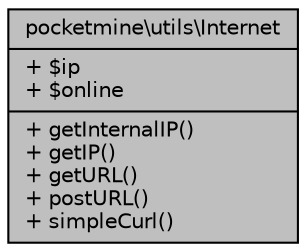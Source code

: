 digraph "pocketmine\utils\Internet"
{
 // INTERACTIVE_SVG=YES
 // LATEX_PDF_SIZE
  edge [fontname="Helvetica",fontsize="10",labelfontname="Helvetica",labelfontsize="10"];
  node [fontname="Helvetica",fontsize="10",shape=record];
  Node1 [label="{pocketmine\\utils\\Internet\n|+ $ip\l+ $online\l|+ getInternalIP()\l+ getIP()\l+ getURL()\l+ postURL()\l+ simpleCurl()\l}",height=0.2,width=0.4,color="black", fillcolor="grey75", style="filled", fontcolor="black",tooltip=" "];
}
